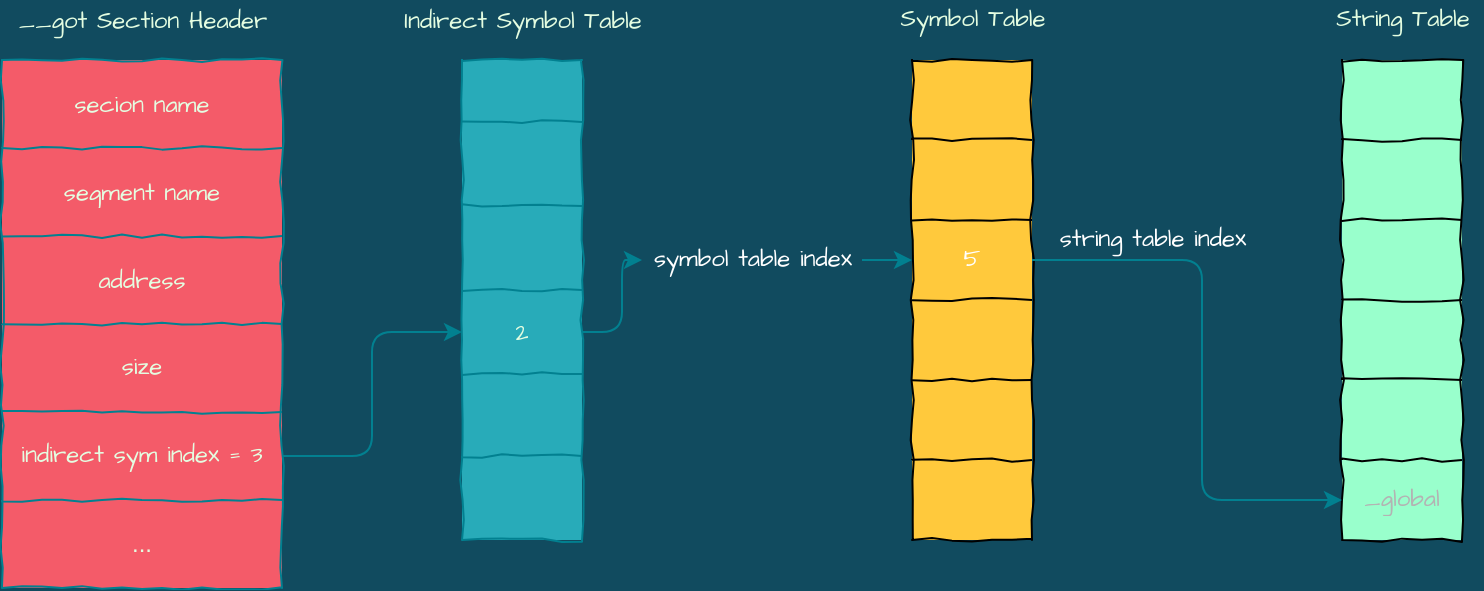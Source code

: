 <mxfile version="14.1.2" type="github">
  <diagram id="jQAaLUI2CSUw4TK9SEJr" name="Page-1">
    <mxGraphModel dx="786" dy="427" grid="1" gridSize="10" guides="1" tooltips="1" connect="1" arrows="1" fold="1" page="1" pageScale="1" pageWidth="827" pageHeight="1169" background="#114B5F" math="0" shadow="0">
      <root>
        <mxCell id="0" />
        <mxCell id="1" parent="0" />
        <mxCell id="iPEuSm-nHZqJ6S3BHor2-30" value="" style="shape=table;html=1;whiteSpace=wrap;startSize=0;container=1;collapsible=0;childLayout=tableLayout;fontFamily=Architects Daughter;fontSource=https%3A%2F%2Ffonts.googleapis.com%2Fcss%3Ffamily%3DArchitects%2BDaughter;comic=1;fillColor=#F45B69;strokeColor=#028090;fontColor=#E4FDE1;" vertex="1" parent="1">
          <mxGeometry x="30" y="80" width="140" height="264" as="geometry" />
        </mxCell>
        <mxCell id="iPEuSm-nHZqJ6S3BHor2-31" value="" style="shape=partialRectangle;html=1;whiteSpace=wrap;collapsible=0;dropTarget=0;pointerEvents=0;fillColor=none;top=0;left=0;bottom=0;right=0;points=[[0,0.5],[1,0.5]];portConstraint=eastwest;strokeColor=#028090;fontColor=#E4FDE1;" vertex="1" parent="iPEuSm-nHZqJ6S3BHor2-30">
          <mxGeometry width="140" height="44" as="geometry" />
        </mxCell>
        <mxCell id="iPEuSm-nHZqJ6S3BHor2-32" value="&lt;font face=&quot;Architects Daughter&quot; data-font-src=&quot;https://fonts.googleapis.com/css?family=Architects+Daughter&quot;&gt;secion name&lt;/font&gt;" style="shape=partialRectangle;html=1;whiteSpace=wrap;connectable=0;overflow=hidden;fillColor=none;top=0;left=0;bottom=0;right=0;strokeColor=#028090;fontColor=#E4FDE1;" vertex="1" parent="iPEuSm-nHZqJ6S3BHor2-31">
          <mxGeometry width="140" height="44" as="geometry" />
        </mxCell>
        <mxCell id="iPEuSm-nHZqJ6S3BHor2-33" value="" style="shape=partialRectangle;html=1;whiteSpace=wrap;collapsible=0;dropTarget=0;pointerEvents=0;fillColor=none;top=0;left=0;bottom=0;right=0;points=[[0,0.5],[1,0.5]];portConstraint=eastwest;strokeColor=#028090;fontColor=#E4FDE1;" vertex="1" parent="iPEuSm-nHZqJ6S3BHor2-30">
          <mxGeometry y="44" width="140" height="44" as="geometry" />
        </mxCell>
        <mxCell id="iPEuSm-nHZqJ6S3BHor2-34" value="&lt;font face=&quot;Architects Daughter&quot;&gt;segment name&lt;/font&gt;" style="shape=partialRectangle;html=1;whiteSpace=wrap;connectable=0;overflow=hidden;fillColor=none;top=0;left=0;bottom=0;right=0;strokeColor=#028090;fontColor=#E4FDE1;" vertex="1" parent="iPEuSm-nHZqJ6S3BHor2-33">
          <mxGeometry width="140" height="44" as="geometry" />
        </mxCell>
        <mxCell id="iPEuSm-nHZqJ6S3BHor2-35" value="" style="shape=partialRectangle;html=1;whiteSpace=wrap;collapsible=0;dropTarget=0;pointerEvents=0;fillColor=none;top=0;left=0;bottom=0;right=0;points=[[0,0.5],[1,0.5]];portConstraint=eastwest;strokeColor=#028090;fontColor=#E4FDE1;" vertex="1" parent="iPEuSm-nHZqJ6S3BHor2-30">
          <mxGeometry y="88" width="140" height="44" as="geometry" />
        </mxCell>
        <mxCell id="iPEuSm-nHZqJ6S3BHor2-36" value="&lt;font face=&quot;Architects Daughter&quot; data-font-src=&quot;https://fonts.googleapis.com/css?family=Architects+Daughter&quot;&gt;address&lt;/font&gt;" style="shape=partialRectangle;html=1;whiteSpace=wrap;connectable=0;overflow=hidden;fillColor=none;top=0;left=0;bottom=0;right=0;strokeColor=#028090;fontColor=#E4FDE1;" vertex="1" parent="iPEuSm-nHZqJ6S3BHor2-35">
          <mxGeometry width="140" height="44" as="geometry" />
        </mxCell>
        <mxCell id="iPEuSm-nHZqJ6S3BHor2-37" value="" style="shape=partialRectangle;html=1;whiteSpace=wrap;collapsible=0;dropTarget=0;pointerEvents=0;fillColor=none;top=0;left=0;bottom=0;right=0;points=[[0,0.5],[1,0.5]];portConstraint=eastwest;strokeColor=#028090;fontColor=#E4FDE1;" vertex="1" parent="iPEuSm-nHZqJ6S3BHor2-30">
          <mxGeometry y="132" width="140" height="44" as="geometry" />
        </mxCell>
        <mxCell id="iPEuSm-nHZqJ6S3BHor2-38" value="size" style="shape=partialRectangle;html=1;whiteSpace=wrap;connectable=0;overflow=hidden;fillColor=none;top=0;left=0;bottom=0;right=0;fontFamily=Architects Daughter;fontSource=https%3A%2F%2Ffonts.googleapis.com%2Fcss%3Ffamily%3DArchitects%2BDaughter;strokeColor=#028090;fontColor=#E4FDE1;" vertex="1" parent="iPEuSm-nHZqJ6S3BHor2-37">
          <mxGeometry width="140" height="44" as="geometry" />
        </mxCell>
        <mxCell id="iPEuSm-nHZqJ6S3BHor2-39" value="" style="shape=partialRectangle;html=1;whiteSpace=wrap;collapsible=0;dropTarget=0;pointerEvents=0;fillColor=none;top=0;left=0;bottom=0;right=0;points=[[0,0.5],[1,0.5]];portConstraint=eastwest;strokeColor=#028090;fontColor=#E4FDE1;" vertex="1" parent="iPEuSm-nHZqJ6S3BHor2-30">
          <mxGeometry y="176" width="140" height="44" as="geometry" />
        </mxCell>
        <mxCell id="iPEuSm-nHZqJ6S3BHor2-40" value="indirect sym index = 3" style="shape=partialRectangle;html=1;whiteSpace=wrap;connectable=0;overflow=hidden;fillColor=none;top=0;left=0;bottom=0;right=0;fontFamily=Architects Daughter;fontSource=https%3A%2F%2Ffonts.googleapis.com%2Fcss%3Ffamily%3DArchitects%2BDaughter;strokeColor=#028090;fontColor=#E4FDE1;" vertex="1" parent="iPEuSm-nHZqJ6S3BHor2-39">
          <mxGeometry width="140" height="44" as="geometry" />
        </mxCell>
        <mxCell id="iPEuSm-nHZqJ6S3BHor2-49" style="shape=partialRectangle;html=1;whiteSpace=wrap;collapsible=0;dropTarget=0;pointerEvents=0;fillColor=none;top=0;left=0;bottom=0;right=0;points=[[0,0.5],[1,0.5]];portConstraint=eastwest;strokeColor=#028090;fontColor=#E4FDE1;" vertex="1" parent="iPEuSm-nHZqJ6S3BHor2-30">
          <mxGeometry y="220" width="140" height="44" as="geometry" />
        </mxCell>
        <mxCell id="iPEuSm-nHZqJ6S3BHor2-50" value="..." style="shape=partialRectangle;html=1;whiteSpace=wrap;connectable=0;overflow=hidden;fillColor=none;top=0;left=0;bottom=0;right=0;strokeColor=#028090;fontColor=#E4FDE1;" vertex="1" parent="iPEuSm-nHZqJ6S3BHor2-49">
          <mxGeometry width="140" height="44" as="geometry" />
        </mxCell>
        <mxCell id="iPEuSm-nHZqJ6S3BHor2-41" value="&lt;font face=&quot;Architects Daughter&quot; data-font-src=&quot;https://fonts.googleapis.com/css?family=Architects+Daughter&quot;&gt;__got Section Header&lt;/font&gt;" style="text;html=1;align=center;verticalAlign=middle;resizable=0;points=[];autosize=1;fontColor=#E4FDE1;" vertex="1" parent="1">
          <mxGeometry x="30" y="50" width="140" height="20" as="geometry" />
        </mxCell>
        <mxCell id="iPEuSm-nHZqJ6S3BHor2-51" value="" style="shape=table;html=1;whiteSpace=wrap;startSize=0;container=1;collapsible=0;childLayout=tableLayout;strokeColor=#028090;fontColor=#E4FDE1;comic=1;fillColor=#28ABB9;" vertex="1" parent="1">
          <mxGeometry x="260" y="80" width="60" height="240" as="geometry" />
        </mxCell>
        <mxCell id="iPEuSm-nHZqJ6S3BHor2-52" value="" style="shape=partialRectangle;html=1;whiteSpace=wrap;collapsible=0;dropTarget=0;pointerEvents=0;fillColor=none;top=0;left=0;bottom=0;right=0;points=[[0,0.5],[1,0.5]];portConstraint=eastwest;strokeColor=#028090;fontColor=#E4FDE1;" vertex="1" parent="iPEuSm-nHZqJ6S3BHor2-51">
          <mxGeometry width="60" height="31" as="geometry" />
        </mxCell>
        <mxCell id="iPEuSm-nHZqJ6S3BHor2-53" value="" style="shape=partialRectangle;html=1;whiteSpace=wrap;connectable=0;overflow=hidden;fillColor=none;top=0;left=0;bottom=0;right=0;strokeColor=#028090;fontColor=#E4FDE1;" vertex="1" parent="iPEuSm-nHZqJ6S3BHor2-52">
          <mxGeometry width="60" height="31" as="geometry" />
        </mxCell>
        <mxCell id="iPEuSm-nHZqJ6S3BHor2-54" value="" style="shape=partialRectangle;html=1;whiteSpace=wrap;collapsible=0;dropTarget=0;pointerEvents=0;fillColor=none;top=0;left=0;bottom=0;right=0;points=[[0,0.5],[1,0.5]];portConstraint=eastwest;strokeColor=#028090;fontColor=#E4FDE1;" vertex="1" parent="iPEuSm-nHZqJ6S3BHor2-51">
          <mxGeometry y="31" width="60" height="42" as="geometry" />
        </mxCell>
        <mxCell id="iPEuSm-nHZqJ6S3BHor2-55" value="" style="shape=partialRectangle;html=1;whiteSpace=wrap;connectable=0;overflow=hidden;fillColor=none;top=0;left=0;bottom=0;right=0;strokeColor=#028090;fontColor=#E4FDE1;" vertex="1" parent="iPEuSm-nHZqJ6S3BHor2-54">
          <mxGeometry width="60" height="42" as="geometry" />
        </mxCell>
        <mxCell id="iPEuSm-nHZqJ6S3BHor2-56" value="" style="shape=partialRectangle;html=1;whiteSpace=wrap;collapsible=0;dropTarget=0;pointerEvents=0;fillColor=none;top=0;left=0;bottom=0;right=0;points=[[0,0.5],[1,0.5]];portConstraint=eastwest;strokeColor=#028090;fontColor=#E4FDE1;" vertex="1" parent="iPEuSm-nHZqJ6S3BHor2-51">
          <mxGeometry y="73" width="60" height="42" as="geometry" />
        </mxCell>
        <mxCell id="iPEuSm-nHZqJ6S3BHor2-57" value="" style="shape=partialRectangle;html=1;whiteSpace=wrap;connectable=0;overflow=hidden;fillColor=none;top=0;left=0;bottom=0;right=0;strokeColor=#028090;fontColor=#E4FDE1;" vertex="1" parent="iPEuSm-nHZqJ6S3BHor2-56">
          <mxGeometry width="60" height="42" as="geometry" />
        </mxCell>
        <mxCell id="iPEuSm-nHZqJ6S3BHor2-58" value="" style="shape=partialRectangle;html=1;whiteSpace=wrap;collapsible=0;dropTarget=0;pointerEvents=0;fillColor=none;top=0;left=0;bottom=0;right=0;points=[[0,0.5],[1,0.5]];portConstraint=eastwest;strokeColor=#028090;fontColor=#E4FDE1;" vertex="1" parent="iPEuSm-nHZqJ6S3BHor2-51">
          <mxGeometry y="115" width="60" height="42" as="geometry" />
        </mxCell>
        <mxCell id="iPEuSm-nHZqJ6S3BHor2-59" value="&lt;font face=&quot;Architects Daughter&quot;&gt;2&lt;/font&gt;" style="shape=partialRectangle;html=1;whiteSpace=wrap;connectable=0;overflow=hidden;fillColor=none;top=0;left=0;bottom=0;right=0;strokeColor=#028090;fontColor=#E4FDE1;" vertex="1" parent="iPEuSm-nHZqJ6S3BHor2-58">
          <mxGeometry width="60" height="42" as="geometry" />
        </mxCell>
        <mxCell id="iPEuSm-nHZqJ6S3BHor2-60" value="" style="shape=partialRectangle;html=1;whiteSpace=wrap;collapsible=0;dropTarget=0;pointerEvents=0;fillColor=none;top=0;left=0;bottom=0;right=0;points=[[0,0.5],[1,0.5]];portConstraint=eastwest;strokeColor=#028090;fontColor=#E4FDE1;" vertex="1" parent="iPEuSm-nHZqJ6S3BHor2-51">
          <mxGeometry y="157" width="60" height="41" as="geometry" />
        </mxCell>
        <mxCell id="iPEuSm-nHZqJ6S3BHor2-61" value="" style="shape=partialRectangle;html=1;whiteSpace=wrap;connectable=0;overflow=hidden;fillColor=none;top=0;left=0;bottom=0;right=0;strokeColor=#028090;fontColor=#E4FDE1;" vertex="1" parent="iPEuSm-nHZqJ6S3BHor2-60">
          <mxGeometry width="60" height="41" as="geometry" />
        </mxCell>
        <mxCell id="iPEuSm-nHZqJ6S3BHor2-62" value="" style="shape=partialRectangle;html=1;whiteSpace=wrap;collapsible=0;dropTarget=0;pointerEvents=0;fillColor=none;top=0;left=0;bottom=0;right=0;points=[[0,0.5],[1,0.5]];portConstraint=eastwest;strokeColor=#028090;fontColor=#E4FDE1;" vertex="1" parent="iPEuSm-nHZqJ6S3BHor2-51">
          <mxGeometry y="198" width="60" height="42" as="geometry" />
        </mxCell>
        <mxCell id="iPEuSm-nHZqJ6S3BHor2-63" value="" style="shape=partialRectangle;html=1;whiteSpace=wrap;connectable=0;overflow=hidden;fillColor=none;top=0;left=0;bottom=0;right=0;strokeColor=#028090;fontColor=#E4FDE1;" vertex="1" parent="iPEuSm-nHZqJ6S3BHor2-62">
          <mxGeometry width="60" height="42" as="geometry" />
        </mxCell>
        <mxCell id="iPEuSm-nHZqJ6S3BHor2-64" value="&lt;font face=&quot;Architects Daughter&quot; data-font-src=&quot;https://fonts.googleapis.com/css?family=Architects+Daughter&quot;&gt;Indirect Symbol Table&lt;/font&gt;" style="text;html=1;align=center;verticalAlign=middle;resizable=0;points=[];autosize=1;fontColor=#E4FDE1;" vertex="1" parent="1">
          <mxGeometry x="225" y="50" width="130" height="20" as="geometry" />
        </mxCell>
        <mxCell id="iPEuSm-nHZqJ6S3BHor2-65" style="edgeStyle=orthogonalEdgeStyle;curved=0;rounded=1;sketch=0;orthogonalLoop=1;jettySize=auto;html=1;exitX=1;exitY=0.5;exitDx=0;exitDy=0;entryX=0;entryY=0.5;entryDx=0;entryDy=0;strokeColor=#028090;fillColor=#F45B69;fontColor=#E4FDE1;" edge="1" parent="1" source="iPEuSm-nHZqJ6S3BHor2-39" target="iPEuSm-nHZqJ6S3BHor2-58">
          <mxGeometry relative="1" as="geometry" />
        </mxCell>
        <mxCell id="iPEuSm-nHZqJ6S3BHor2-66" value="" style="shape=table;html=1;whiteSpace=wrap;startSize=0;container=1;collapsible=0;childLayout=tableLayout;comic=1;fontFamily=Architects Daughter;fontSource=https%3A%2F%2Ffonts.googleapis.com%2Fcss%3Ffamily%3DArchitects%2BDaughter;fillColor=#FFC93C;" vertex="1" parent="1">
          <mxGeometry x="485" y="80" width="60" height="240" as="geometry" />
        </mxCell>
        <mxCell id="iPEuSm-nHZqJ6S3BHor2-67" value="" style="shape=partialRectangle;html=1;whiteSpace=wrap;collapsible=0;dropTarget=0;pointerEvents=0;fillColor=none;top=0;left=0;bottom=0;right=0;points=[[0,0.5],[1,0.5]];portConstraint=eastwest;" vertex="1" parent="iPEuSm-nHZqJ6S3BHor2-66">
          <mxGeometry width="60" height="40" as="geometry" />
        </mxCell>
        <mxCell id="iPEuSm-nHZqJ6S3BHor2-68" value="" style="shape=partialRectangle;html=1;whiteSpace=wrap;connectable=0;overflow=hidden;fillColor=none;top=0;left=0;bottom=0;right=0;" vertex="1" parent="iPEuSm-nHZqJ6S3BHor2-67">
          <mxGeometry width="60" height="40" as="geometry" />
        </mxCell>
        <mxCell id="iPEuSm-nHZqJ6S3BHor2-69" value="" style="shape=partialRectangle;html=1;whiteSpace=wrap;collapsible=0;dropTarget=0;pointerEvents=0;fillColor=none;top=0;left=0;bottom=0;right=0;points=[[0,0.5],[1,0.5]];portConstraint=eastwest;" vertex="1" parent="iPEuSm-nHZqJ6S3BHor2-66">
          <mxGeometry y="40" width="60" height="40" as="geometry" />
        </mxCell>
        <mxCell id="iPEuSm-nHZqJ6S3BHor2-70" value="" style="shape=partialRectangle;html=1;whiteSpace=wrap;connectable=0;overflow=hidden;fillColor=none;top=0;left=0;bottom=0;right=0;" vertex="1" parent="iPEuSm-nHZqJ6S3BHor2-69">
          <mxGeometry width="60" height="40" as="geometry" />
        </mxCell>
        <mxCell id="iPEuSm-nHZqJ6S3BHor2-71" value="" style="shape=partialRectangle;html=1;whiteSpace=wrap;collapsible=0;dropTarget=0;pointerEvents=0;fillColor=none;top=0;left=0;bottom=0;right=0;points=[[0,0.5],[1,0.5]];portConstraint=eastwest;" vertex="1" parent="iPEuSm-nHZqJ6S3BHor2-66">
          <mxGeometry y="80" width="60" height="40" as="geometry" />
        </mxCell>
        <mxCell id="iPEuSm-nHZqJ6S3BHor2-72" value="&lt;font color=&quot;#ffffff&quot;&gt;5&lt;/font&gt;" style="shape=partialRectangle;html=1;whiteSpace=wrap;connectable=0;overflow=hidden;fillColor=none;top=0;left=0;bottom=0;right=0;fontFamily=Architects Daughter;fontSource=https%3A%2F%2Ffonts.googleapis.com%2Fcss%3Ffamily%3DArchitects%2BDaughter;" vertex="1" parent="iPEuSm-nHZqJ6S3BHor2-71">
          <mxGeometry width="60" height="40" as="geometry" />
        </mxCell>
        <mxCell id="iPEuSm-nHZqJ6S3BHor2-73" value="" style="shape=partialRectangle;html=1;whiteSpace=wrap;collapsible=0;dropTarget=0;pointerEvents=0;fillColor=none;top=0;left=0;bottom=0;right=0;points=[[0,0.5],[1,0.5]];portConstraint=eastwest;" vertex="1" parent="iPEuSm-nHZqJ6S3BHor2-66">
          <mxGeometry y="120" width="60" height="40" as="geometry" />
        </mxCell>
        <mxCell id="iPEuSm-nHZqJ6S3BHor2-74" value="" style="shape=partialRectangle;html=1;whiteSpace=wrap;connectable=0;overflow=hidden;fillColor=none;top=0;left=0;bottom=0;right=0;" vertex="1" parent="iPEuSm-nHZqJ6S3BHor2-73">
          <mxGeometry width="60" height="40" as="geometry" />
        </mxCell>
        <mxCell id="iPEuSm-nHZqJ6S3BHor2-75" value="" style="shape=partialRectangle;html=1;whiteSpace=wrap;collapsible=0;dropTarget=0;pointerEvents=0;fillColor=none;top=0;left=0;bottom=0;right=0;points=[[0,0.5],[1,0.5]];portConstraint=eastwest;" vertex="1" parent="iPEuSm-nHZqJ6S3BHor2-66">
          <mxGeometry y="160" width="60" height="40" as="geometry" />
        </mxCell>
        <mxCell id="iPEuSm-nHZqJ6S3BHor2-76" value="" style="shape=partialRectangle;html=1;whiteSpace=wrap;connectable=0;overflow=hidden;fillColor=none;top=0;left=0;bottom=0;right=0;" vertex="1" parent="iPEuSm-nHZqJ6S3BHor2-75">
          <mxGeometry width="60" height="40" as="geometry" />
        </mxCell>
        <mxCell id="iPEuSm-nHZqJ6S3BHor2-77" value="" style="shape=partialRectangle;html=1;whiteSpace=wrap;collapsible=0;dropTarget=0;pointerEvents=0;fillColor=none;top=0;left=0;bottom=0;right=0;points=[[0,0.5],[1,0.5]];portConstraint=eastwest;" vertex="1" parent="iPEuSm-nHZqJ6S3BHor2-66">
          <mxGeometry y="200" width="60" height="40" as="geometry" />
        </mxCell>
        <mxCell id="iPEuSm-nHZqJ6S3BHor2-78" value="" style="shape=partialRectangle;html=1;whiteSpace=wrap;connectable=0;overflow=hidden;fillColor=none;top=0;left=0;bottom=0;right=0;" vertex="1" parent="iPEuSm-nHZqJ6S3BHor2-77">
          <mxGeometry width="60" height="40" as="geometry" />
        </mxCell>
        <mxCell id="iPEuSm-nHZqJ6S3BHor2-79" value="Symbol Table" style="text;html=1;align=center;verticalAlign=middle;resizable=0;points=[];autosize=1;fontFamily=Architects Daughter;fontColor=#E4FDE1;" vertex="1" parent="1">
          <mxGeometry x="470" y="50" width="90" height="20" as="geometry" />
        </mxCell>
        <mxCell id="iPEuSm-nHZqJ6S3BHor2-80" style="edgeStyle=orthogonalEdgeStyle;curved=0;rounded=1;sketch=0;orthogonalLoop=1;jettySize=auto;html=1;exitX=1;exitY=0.5;exitDx=0;exitDy=0;entryX=0;entryY=0.5;entryDx=0;entryDy=0;strokeColor=#028090;fillColor=#F45B69;fontFamily=Architects Daughter;fontSource=https%3A%2F%2Ffonts.googleapis.com%2Fcss%3Ffamily%3DArchitects%2BDaughter;fontColor=#E4FDE1;" edge="1" parent="1" source="iPEuSm-nHZqJ6S3BHor2-96" target="iPEuSm-nHZqJ6S3BHor2-71">
          <mxGeometry relative="1" as="geometry" />
        </mxCell>
        <mxCell id="iPEuSm-nHZqJ6S3BHor2-81" value="" style="shape=table;html=1;whiteSpace=wrap;startSize=0;container=1;collapsible=0;childLayout=tableLayout;comic=1;fontFamily=Architects Daughter;fontSource=https%3A%2F%2Ffonts.googleapis.com%2Fcss%3Ffamily%3DArchitects%2BDaughter;fillColor=#99FFCC;" vertex="1" parent="1">
          <mxGeometry x="700" y="80" width="60" height="240" as="geometry" />
        </mxCell>
        <mxCell id="iPEuSm-nHZqJ6S3BHor2-82" value="" style="shape=partialRectangle;html=1;whiteSpace=wrap;collapsible=0;dropTarget=0;pointerEvents=0;fillColor=none;top=0;left=0;bottom=0;right=0;points=[[0,0.5],[1,0.5]];portConstraint=eastwest;" vertex="1" parent="iPEuSm-nHZqJ6S3BHor2-81">
          <mxGeometry width="60" height="40" as="geometry" />
        </mxCell>
        <mxCell id="iPEuSm-nHZqJ6S3BHor2-83" value="" style="shape=partialRectangle;html=1;whiteSpace=wrap;connectable=0;overflow=hidden;fillColor=none;top=0;left=0;bottom=0;right=0;" vertex="1" parent="iPEuSm-nHZqJ6S3BHor2-82">
          <mxGeometry width="60" height="40" as="geometry" />
        </mxCell>
        <mxCell id="iPEuSm-nHZqJ6S3BHor2-84" value="" style="shape=partialRectangle;html=1;whiteSpace=wrap;collapsible=0;dropTarget=0;pointerEvents=0;fillColor=none;top=0;left=0;bottom=0;right=0;points=[[0,0.5],[1,0.5]];portConstraint=eastwest;" vertex="1" parent="iPEuSm-nHZqJ6S3BHor2-81">
          <mxGeometry y="40" width="60" height="40" as="geometry" />
        </mxCell>
        <mxCell id="iPEuSm-nHZqJ6S3BHor2-85" value="" style="shape=partialRectangle;html=1;whiteSpace=wrap;connectable=0;overflow=hidden;fillColor=none;top=0;left=0;bottom=0;right=0;" vertex="1" parent="iPEuSm-nHZqJ6S3BHor2-84">
          <mxGeometry width="60" height="40" as="geometry" />
        </mxCell>
        <mxCell id="iPEuSm-nHZqJ6S3BHor2-86" value="" style="shape=partialRectangle;html=1;whiteSpace=wrap;collapsible=0;dropTarget=0;pointerEvents=0;fillColor=none;top=0;left=0;bottom=0;right=0;points=[[0,0.5],[1,0.5]];portConstraint=eastwest;" vertex="1" parent="iPEuSm-nHZqJ6S3BHor2-81">
          <mxGeometry y="80" width="60" height="40" as="geometry" />
        </mxCell>
        <mxCell id="iPEuSm-nHZqJ6S3BHor2-87" value="" style="shape=partialRectangle;html=1;whiteSpace=wrap;connectable=0;overflow=hidden;fillColor=none;top=0;left=0;bottom=0;right=0;" vertex="1" parent="iPEuSm-nHZqJ6S3BHor2-86">
          <mxGeometry width="60" height="40" as="geometry" />
        </mxCell>
        <mxCell id="iPEuSm-nHZqJ6S3BHor2-88" value="" style="shape=partialRectangle;html=1;whiteSpace=wrap;collapsible=0;dropTarget=0;pointerEvents=0;fillColor=none;top=0;left=0;bottom=0;right=0;points=[[0,0.5],[1,0.5]];portConstraint=eastwest;" vertex="1" parent="iPEuSm-nHZqJ6S3BHor2-81">
          <mxGeometry y="120" width="60" height="40" as="geometry" />
        </mxCell>
        <mxCell id="iPEuSm-nHZqJ6S3BHor2-89" value="" style="shape=partialRectangle;html=1;whiteSpace=wrap;connectable=0;overflow=hidden;fillColor=none;top=0;left=0;bottom=0;right=0;" vertex="1" parent="iPEuSm-nHZqJ6S3BHor2-88">
          <mxGeometry width="60" height="40" as="geometry" />
        </mxCell>
        <mxCell id="iPEuSm-nHZqJ6S3BHor2-90" value="" style="shape=partialRectangle;html=1;whiteSpace=wrap;collapsible=0;dropTarget=0;pointerEvents=0;fillColor=none;top=0;left=0;bottom=0;right=0;points=[[0,0.5],[1,0.5]];portConstraint=eastwest;" vertex="1" parent="iPEuSm-nHZqJ6S3BHor2-81">
          <mxGeometry y="160" width="60" height="40" as="geometry" />
        </mxCell>
        <mxCell id="iPEuSm-nHZqJ6S3BHor2-91" value="" style="shape=partialRectangle;html=1;whiteSpace=wrap;connectable=0;overflow=hidden;fillColor=none;top=0;left=0;bottom=0;right=0;" vertex="1" parent="iPEuSm-nHZqJ6S3BHor2-90">
          <mxGeometry width="60" height="40" as="geometry" />
        </mxCell>
        <mxCell id="iPEuSm-nHZqJ6S3BHor2-92" value="" style="shape=partialRectangle;html=1;whiteSpace=wrap;collapsible=0;dropTarget=0;pointerEvents=0;fillColor=none;top=0;left=0;bottom=0;right=0;points=[[0,0.5],[1,0.5]];portConstraint=eastwest;" vertex="1" parent="iPEuSm-nHZqJ6S3BHor2-81">
          <mxGeometry y="200" width="60" height="40" as="geometry" />
        </mxCell>
        <mxCell id="iPEuSm-nHZqJ6S3BHor2-93" value="&lt;font color=&quot;#b3b3b3&quot;&gt;_global&lt;/font&gt;" style="shape=partialRectangle;html=1;whiteSpace=wrap;connectable=0;overflow=hidden;fillColor=none;top=0;left=0;bottom=0;right=0;fontFamily=Architects Daughter;fontSource=https%3A%2F%2Ffonts.googleapis.com%2Fcss%3Ffamily%3DArchitects%2BDaughter;fontColor=#FFFFFF;" vertex="1" parent="iPEuSm-nHZqJ6S3BHor2-92">
          <mxGeometry width="60" height="40" as="geometry" />
        </mxCell>
        <mxCell id="iPEuSm-nHZqJ6S3BHor2-94" value="String Table" style="text;html=1;align=center;verticalAlign=middle;resizable=0;points=[];autosize=1;fontFamily=Architects Daughter;fontColor=#E4FDE1;" vertex="1" parent="1">
          <mxGeometry x="690" y="50" width="80" height="20" as="geometry" />
        </mxCell>
        <mxCell id="iPEuSm-nHZqJ6S3BHor2-95" style="edgeStyle=orthogonalEdgeStyle;curved=0;rounded=1;sketch=0;orthogonalLoop=1;jettySize=auto;html=1;entryX=0;entryY=0.5;entryDx=0;entryDy=0;strokeColor=#028090;fillColor=#F45B69;fontFamily=Architects Daughter;fontSource=https%3A%2F%2Ffonts.googleapis.com%2Fcss%3Ffamily%3DArchitects%2BDaughter;fontColor=#E4FDE1;" edge="1" parent="1" source="iPEuSm-nHZqJ6S3BHor2-71" target="iPEuSm-nHZqJ6S3BHor2-92">
          <mxGeometry relative="1" as="geometry">
            <Array as="points">
              <mxPoint x="630" y="180" />
              <mxPoint x="630" y="300" />
            </Array>
          </mxGeometry>
        </mxCell>
        <mxCell id="iPEuSm-nHZqJ6S3BHor2-97" value="string table index" style="text;html=1;align=center;verticalAlign=middle;resizable=0;points=[];autosize=1;fontFamily=Architects Daughter;fontColor=#FFFFFF;" vertex="1" parent="1">
          <mxGeometry x="550" y="160" width="110" height="20" as="geometry" />
        </mxCell>
        <mxCell id="iPEuSm-nHZqJ6S3BHor2-96" value="symbol table index" style="text;html=1;align=center;verticalAlign=middle;resizable=0;points=[];autosize=1;fontFamily=Architects Daughter;fontColor=#FFFFFF;" vertex="1" parent="1">
          <mxGeometry x="350" y="170" width="110" height="20" as="geometry" />
        </mxCell>
        <mxCell id="iPEuSm-nHZqJ6S3BHor2-98" style="edgeStyle=orthogonalEdgeStyle;curved=0;rounded=1;sketch=0;orthogonalLoop=1;jettySize=auto;html=1;exitX=1;exitY=0.5;exitDx=0;exitDy=0;entryX=0;entryY=0.5;entryDx=0;entryDy=0;strokeColor=#028090;fillColor=#F45B69;fontFamily=Architects Daughter;fontSource=https%3A%2F%2Ffonts.googleapis.com%2Fcss%3Ffamily%3DArchitects%2BDaughter;fontColor=#E4FDE1;" edge="1" parent="1" source="iPEuSm-nHZqJ6S3BHor2-58" target="iPEuSm-nHZqJ6S3BHor2-96">
          <mxGeometry relative="1" as="geometry">
            <mxPoint x="360" y="210" as="sourcePoint" />
            <mxPoint x="485" y="180" as="targetPoint" />
          </mxGeometry>
        </mxCell>
      </root>
    </mxGraphModel>
  </diagram>
</mxfile>
